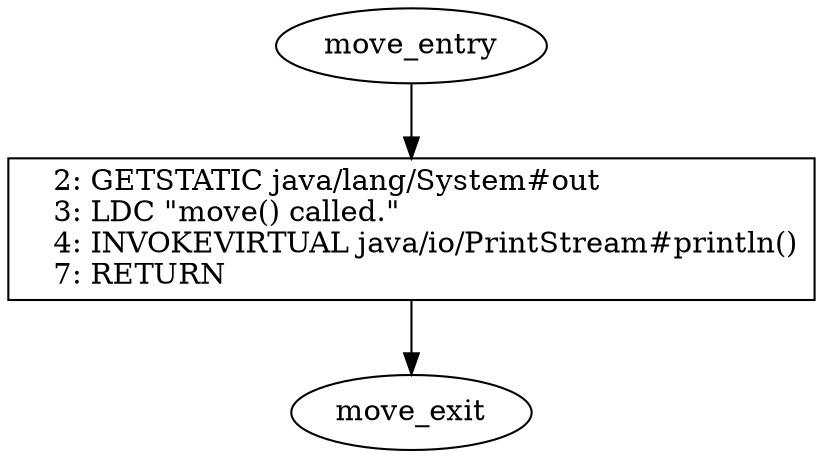 digraph "move()" {
    "0_1_2_3_4_5_6_7" [shape=box,label="   2: GETSTATIC java/lang/System#out\l   3: LDC \"move() called.\"\l   4: INVOKEVIRTUAL java/io/PrintStream#println()\l   7: RETURN\l"]
    START [shape=ellipse,label="move_entry"]
    END [shape=ellipse,label="move_exit"]
    "0_1_2_3_4_5_6_7" -> END 
    START -> "0_1_2_3_4_5_6_7" 
}